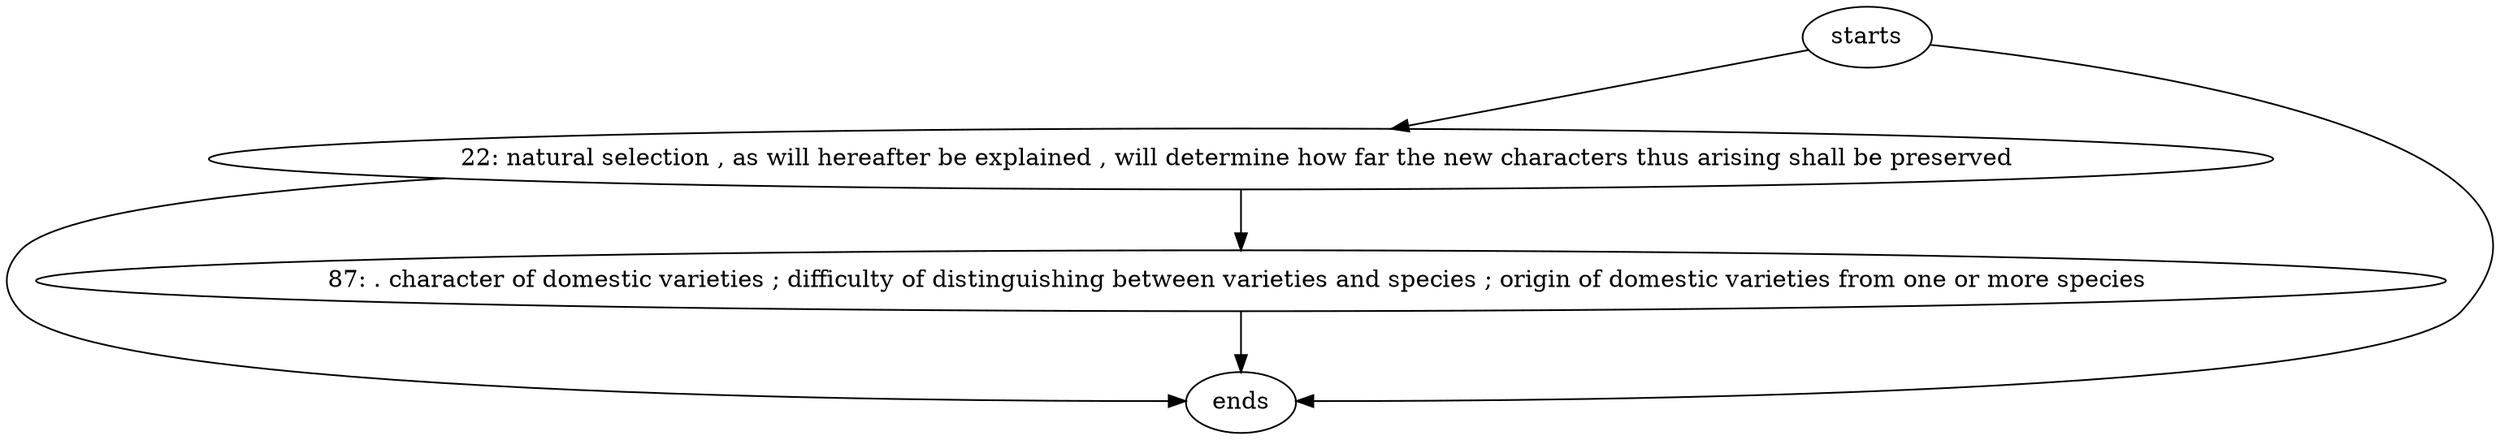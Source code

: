 digraph G {
	22 -> ends;
	22 -> 87;
	87 -> ends;
	starts -> ends;
	starts -> 22;
	22[label="22: natural selection , as will hereafter be explained , will determine how far the new characters thus arising shall be preserved "];
	87[label="87: . character of domestic varieties ; difficulty of distinguishing between varieties and species ; origin of domestic varieties from one or more species "];
	starts[label=starts];
	ends[label=ends]
}
